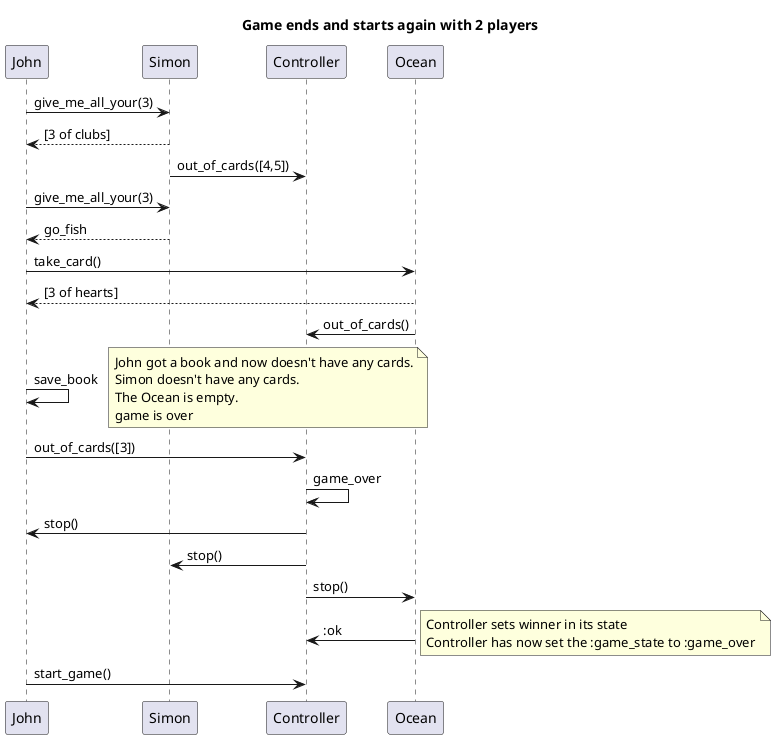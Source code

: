 @startuml

title Game ends and starts again with 2 players

note right 
Game is over when:
- I don't have any cards
- No cards left in Ocean
- No one else has any cards left
end note


note right 
Current state:
John has [3 of spades, 3 of diamonds]
Simon has [3 of clubs]
Ocean has [3 of hearts]
end note

John -> Simon: give_me_all_your(3)
Simon --> John: [3 of clubs]
Simon -> Controller: out_of_cards([4,5])
John -> Simon: give_me_all_your(3)
Simon --> John: go_fish
John -> Ocean: take_card()
Ocean --> John: [3 of hearts]
Ocean -> Controller: out_of_cards()
John -> John: save_book
note right 
John got a book and now doesn't have any cards.
Simon doesn't have any cards.
The Ocean is empty.
game is over
end note

John -> Controller: out_of_cards([3])
Controller -> Controller: game_over
Controller -> John: stop()
Controller -> Simon: stop()
Controller -> Ocean: stop()
Ocean -> Controller: :ok


note right
    Controller sets winner in its state
    Controller has now set the :game_state to :game_over
end note

John -> Controller: start_game()


@enduml